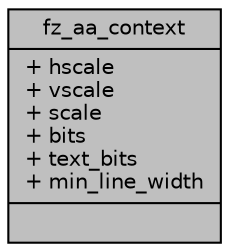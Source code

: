 digraph "fz_aa_context"
{
 // LATEX_PDF_SIZE
  edge [fontname="Helvetica",fontsize="10",labelfontname="Helvetica",labelfontsize="10"];
  node [fontname="Helvetica",fontsize="10",shape=record];
  Node1 [label="{fz_aa_context\n|+ hscale\l+ vscale\l+ scale\l+ bits\l+ text_bits\l+ min_line_width\l|}",height=0.2,width=0.4,color="black", fillcolor="grey75", style="filled", fontcolor="black",tooltip=" "];
}
